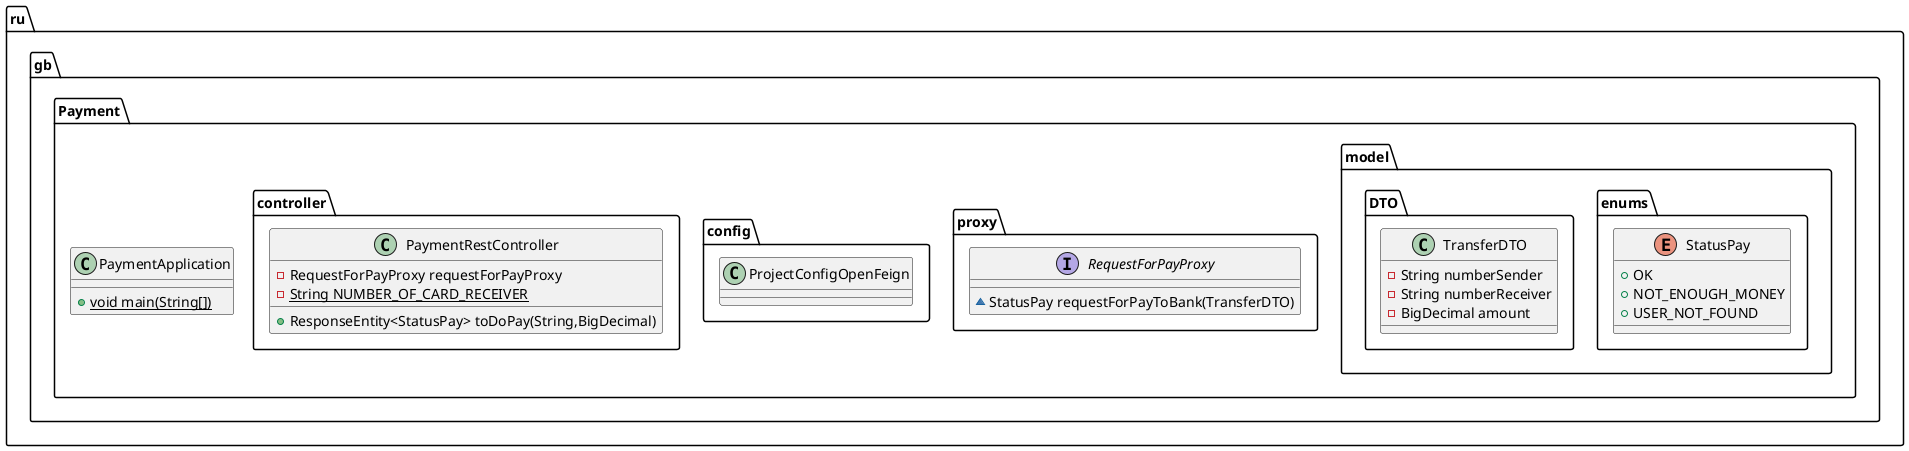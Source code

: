 @startuml
enum ru.gb.Payment.model.enums.StatusPay {
+  OK
+  NOT_ENOUGH_MONEY
+  USER_NOT_FOUND
}

class ru.gb.Payment.model.DTO.TransferDTO {
- String numberSender
- String numberReceiver
- BigDecimal amount
}

class ru.gb.Payment.PaymentApplication {
+ {static} void main(String[])
}

interface ru.gb.Payment.proxy.RequestForPayProxy {
~ StatusPay requestForPayToBank(TransferDTO)
}

class ru.gb.Payment.config.ProjectConfigOpenFeign {
}
class ru.gb.Payment.controller.PaymentRestController {
- RequestForPayProxy requestForPayProxy
- {static} String NUMBER_OF_CARD_RECEIVER
+ ResponseEntity<StatusPay> toDoPay(String,BigDecimal)
}


@enduml